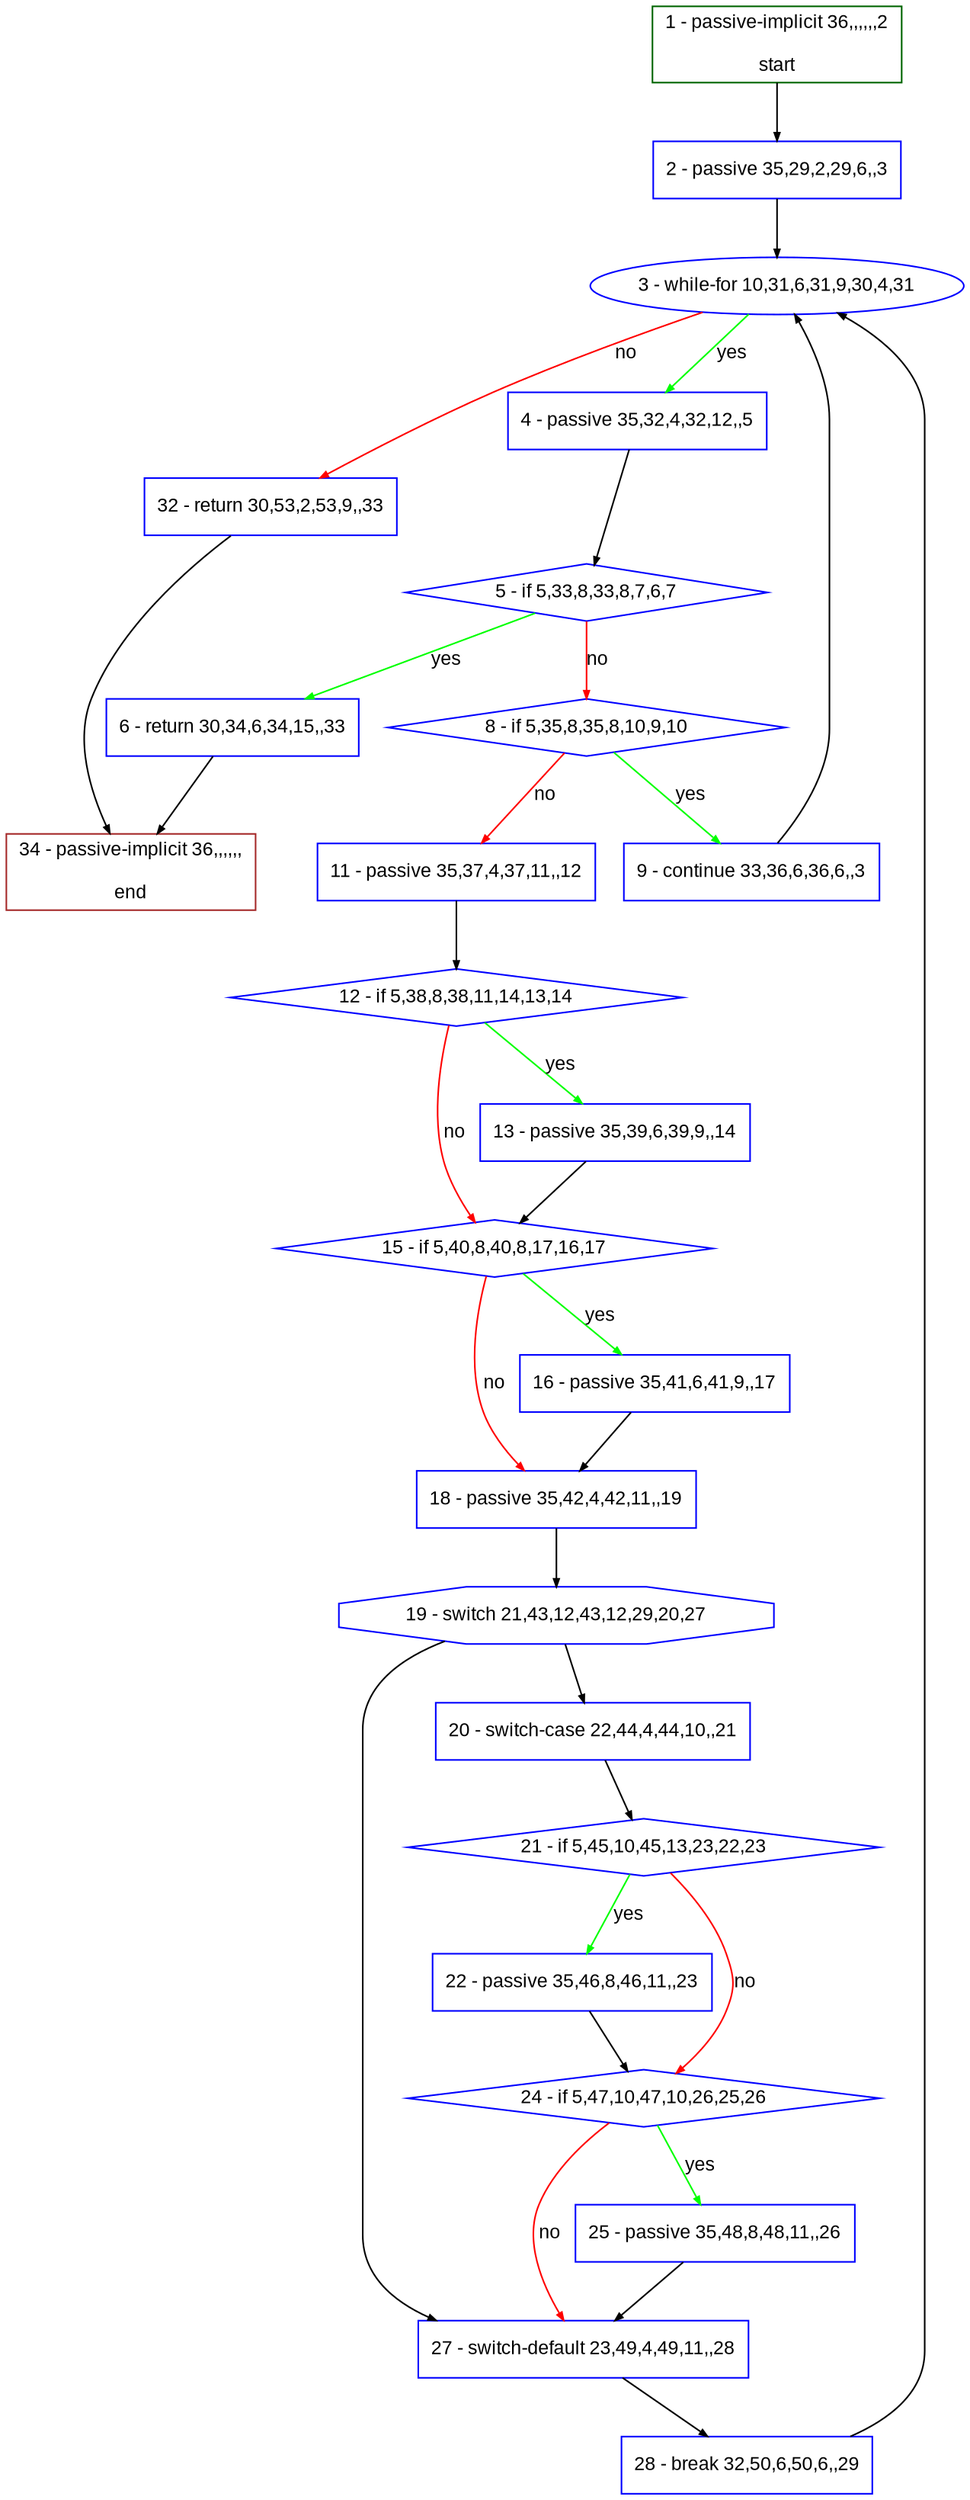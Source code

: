 digraph "" {
  graph [bgcolor="white", fillcolor="#FFFFCC", pack="true", packmode="clust", fontname="Arial", label="", fontsize="12", compound="true", style="rounded,filled"];
  node [node_initialized="no", fillcolor="white", fontname="Arial", label="", color="grey", fontsize="12", fixedsize="false", compound="true", shape="rectangle", style="filled"];
  edge [arrowtail="none", lhead="", fontcolor="black", fontname="Arial", label="", color="black", fontsize="12", arrowhead="normal", arrowsize="0.5", compound="true", ltail="", dir="forward"];
  __N1 [fillcolor="#ffffff", label="2 - passive 35,29,2,29,6,,3", color="#0000ff", shape="box", style="filled"];
  __N2 [fillcolor="#ffffff", label="1 - passive-implicit 36,,,,,,2\n\nstart", color="#006400", shape="box", style="filled"];
  __N3 [fillcolor="#ffffff", label="3 - while-for 10,31,6,31,9,30,4,31", color="#0000ff", shape="oval", style="filled"];
  __N4 [fillcolor="#ffffff", label="4 - passive 35,32,4,32,12,,5", color="#0000ff", shape="box", style="filled"];
  __N5 [fillcolor="#ffffff", label="32 - return 30,53,2,53,9,,33", color="#0000ff", shape="box", style="filled"];
  __N6 [fillcolor="#ffffff", label="5 - if 5,33,8,33,8,7,6,7", color="#0000ff", shape="diamond", style="filled"];
  __N7 [fillcolor="#ffffff", label="6 - return 30,34,6,34,15,,33", color="#0000ff", shape="box", style="filled"];
  __N8 [fillcolor="#ffffff", label="8 - if 5,35,8,35,8,10,9,10", color="#0000ff", shape="diamond", style="filled"];
  __N9 [fillcolor="#ffffff", label="34 - passive-implicit 36,,,,,,\n\nend", color="#a52a2a", shape="box", style="filled"];
  __N10 [fillcolor="#ffffff", label="9 - continue 33,36,6,36,6,,3", color="#0000ff", shape="box", style="filled"];
  __N11 [fillcolor="#ffffff", label="11 - passive 35,37,4,37,11,,12", color="#0000ff", shape="box", style="filled"];
  __N12 [fillcolor="#ffffff", label="12 - if 5,38,8,38,11,14,13,14", color="#0000ff", shape="diamond", style="filled"];
  __N13 [fillcolor="#ffffff", label="13 - passive 35,39,6,39,9,,14", color="#0000ff", shape="box", style="filled"];
  __N14 [fillcolor="#ffffff", label="15 - if 5,40,8,40,8,17,16,17", color="#0000ff", shape="diamond", style="filled"];
  __N15 [fillcolor="#ffffff", label="16 - passive 35,41,6,41,9,,17", color="#0000ff", shape="box", style="filled"];
  __N16 [fillcolor="#ffffff", label="18 - passive 35,42,4,42,11,,19", color="#0000ff", shape="box", style="filled"];
  __N17 [fillcolor="#ffffff", label="19 - switch 21,43,12,43,12,29,20,27", color="#0000ff", shape="octagon", style="filled"];
  __N18 [fillcolor="#ffffff", label="20 - switch-case 22,44,4,44,10,,21", color="#0000ff", shape="box", style="filled"];
  __N19 [fillcolor="#ffffff", label="27 - switch-default 23,49,4,49,11,,28", color="#0000ff", shape="box", style="filled"];
  __N20 [fillcolor="#ffffff", label="21 - if 5,45,10,45,13,23,22,23", color="#0000ff", shape="diamond", style="filled"];
  __N21 [fillcolor="#ffffff", label="22 - passive 35,46,8,46,11,,23", color="#0000ff", shape="box", style="filled"];
  __N22 [fillcolor="#ffffff", label="24 - if 5,47,10,47,10,26,25,26", color="#0000ff", shape="diamond", style="filled"];
  __N23 [fillcolor="#ffffff", label="25 - passive 35,48,8,48,11,,26", color="#0000ff", shape="box", style="filled"];
  __N24 [fillcolor="#ffffff", label="28 - break 32,50,6,50,6,,29", color="#0000ff", shape="box", style="filled"];
  __N2 -> __N1 [arrowtail="none", color="#000000", label="", arrowhead="normal", dir="forward"];
  __N1 -> __N3 [arrowtail="none", color="#000000", label="", arrowhead="normal", dir="forward"];
  __N3 -> __N4 [arrowtail="none", color="#00ff00", label="yes", arrowhead="normal", dir="forward"];
  __N3 -> __N5 [arrowtail="none", color="#ff0000", label="no", arrowhead="normal", dir="forward"];
  __N4 -> __N6 [arrowtail="none", color="#000000", label="", arrowhead="normal", dir="forward"];
  __N6 -> __N7 [arrowtail="none", color="#00ff00", label="yes", arrowhead="normal", dir="forward"];
  __N6 -> __N8 [arrowtail="none", color="#ff0000", label="no", arrowhead="normal", dir="forward"];
  __N7 -> __N9 [arrowtail="none", color="#000000", label="", arrowhead="normal", dir="forward"];
  __N8 -> __N10 [arrowtail="none", color="#00ff00", label="yes", arrowhead="normal", dir="forward"];
  __N8 -> __N11 [arrowtail="none", color="#ff0000", label="no", arrowhead="normal", dir="forward"];
  __N10 -> __N3 [arrowtail="none", color="#000000", label="", arrowhead="normal", dir="forward"];
  __N11 -> __N12 [arrowtail="none", color="#000000", label="", arrowhead="normal", dir="forward"];
  __N12 -> __N13 [arrowtail="none", color="#00ff00", label="yes", arrowhead="normal", dir="forward"];
  __N12 -> __N14 [arrowtail="none", color="#ff0000", label="no", arrowhead="normal", dir="forward"];
  __N13 -> __N14 [arrowtail="none", color="#000000", label="", arrowhead="normal", dir="forward"];
  __N14 -> __N15 [arrowtail="none", color="#00ff00", label="yes", arrowhead="normal", dir="forward"];
  __N14 -> __N16 [arrowtail="none", color="#ff0000", label="no", arrowhead="normal", dir="forward"];
  __N15 -> __N16 [arrowtail="none", color="#000000", label="", arrowhead="normal", dir="forward"];
  __N16 -> __N17 [arrowtail="none", color="#000000", label="", arrowhead="normal", dir="forward"];
  __N17 -> __N18 [arrowtail="none", color="#000000", label="", arrowhead="normal", dir="forward"];
  __N17 -> __N19 [arrowtail="none", color="#000000", label="", arrowhead="normal", dir="forward"];
  __N18 -> __N20 [arrowtail="none", color="#000000", label="", arrowhead="normal", dir="forward"];
  __N20 -> __N21 [arrowtail="none", color="#00ff00", label="yes", arrowhead="normal", dir="forward"];
  __N20 -> __N22 [arrowtail="none", color="#ff0000", label="no", arrowhead="normal", dir="forward"];
  __N21 -> __N22 [arrowtail="none", color="#000000", label="", arrowhead="normal", dir="forward"];
  __N22 -> __N23 [arrowtail="none", color="#00ff00", label="yes", arrowhead="normal", dir="forward"];
  __N22 -> __N19 [arrowtail="none", color="#ff0000", label="no", arrowhead="normal", dir="forward"];
  __N23 -> __N19 [arrowtail="none", color="#000000", label="", arrowhead="normal", dir="forward"];
  __N19 -> __N24 [arrowtail="none", color="#000000", label="", arrowhead="normal", dir="forward"];
  __N24 -> __N3 [arrowtail="none", color="#000000", label="", arrowhead="normal", dir="forward"];
  __N5 -> __N9 [arrowtail="none", color="#000000", label="", arrowhead="normal", dir="forward"];
}
